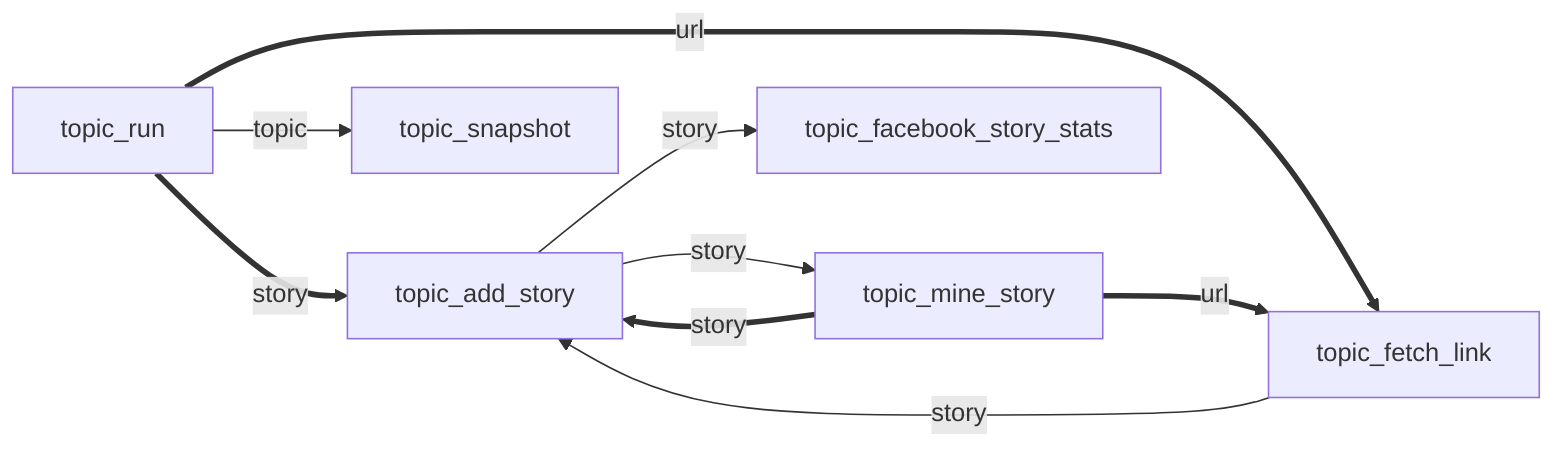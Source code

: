graph LR;
	topic_run ==story==> topic_add_story;
	topic_run ==url==> topic_fetch_link;
	topic_run --topic--> topic_snapshot;

	topic_mine_story ==url==> topic_fetch_link;
	topic_mine_story ==story==> topic_add_story;

	topic_fetch_link --story--> topic_add_story;

	topic_add_story --story--> topic_mine_story;
	topic_add_story --story--> topic_facebook_story_stats;